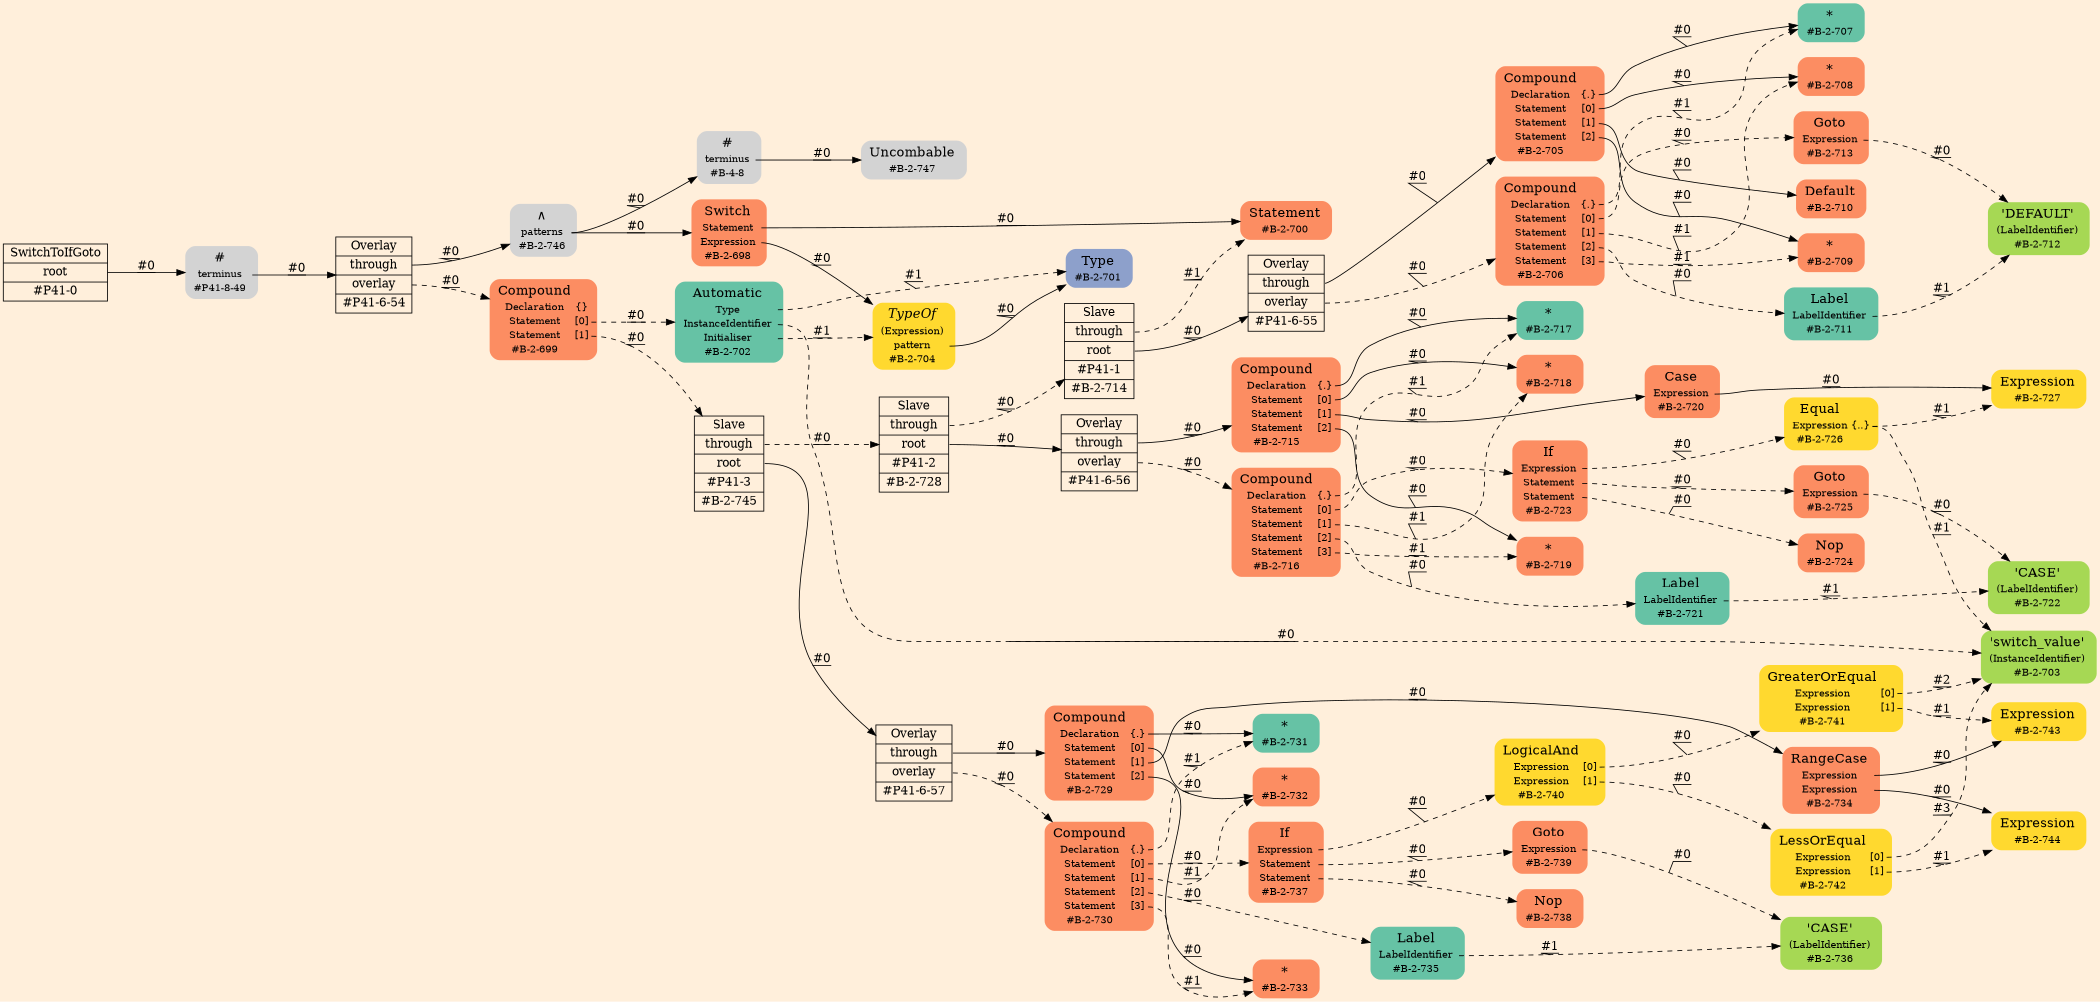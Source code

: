 digraph Inferno {
graph [
rankdir = "LR"
ranksep = 1.0
size = "14,20"
bgcolor = antiquewhite1
];
node [
];
"CR#P41-0" [
shape = "record"
fillcolor = "transparent"
label = "<fixed> SwitchToIfGoto | <port0> root | <port1> #P41-0"
style = "filled"
fontsize = "14"
fillcolor = antiquewhite1
];
"#P41-8-49" [
shape = "plaintext"
label = <<TABLE BORDER="0" CELLBORDER="0" CELLSPACING="0">
 <TR>
  <TD><FONT POINT-SIZE="16.0">#</FONT></TD>
  <TD></TD>
 </TR>
 <TR>
  <TD>terminus</TD>
  <TD PORT="port0"></TD>
 </TR>
 <TR>
  <TD>#P41-8-49</TD>
  <TD PORT="port1"></TD>
 </TR>
</TABLE>>
style = "rounded,filled"
fontsize = "12"
];
"#P41-6-54" [
shape = "record"
label = "<fixed> Overlay | <port0> through | <port1> overlay | <port2> #P41-6-54"
style = "filled"
fontsize = "14"
fillcolor = antiquewhite1
];
"#B-2-746" [
shape = "plaintext"
label = <<TABLE BORDER="0" CELLBORDER="0" CELLSPACING="0">
 <TR>
  <TD><FONT POINT-SIZE="16.0">∧</FONT></TD>
  <TD></TD>
 </TR>
 <TR>
  <TD>patterns</TD>
  <TD PORT="port0"></TD>
 </TR>
 <TR>
  <TD>#B-2-746</TD>
  <TD PORT="port1"></TD>
 </TR>
</TABLE>>
style = "rounded,filled"
fontsize = "12"
];
"#B-2-698" [
shape = "plaintext"
fillcolor = "/set28/2"
label = <<TABLE BORDER="0" CELLBORDER="0" CELLSPACING="0">
 <TR>
  <TD><FONT POINT-SIZE="16.0">Switch</FONT></TD>
  <TD></TD>
 </TR>
 <TR>
  <TD>Statement</TD>
  <TD PORT="port0"></TD>
 </TR>
 <TR>
  <TD>Expression</TD>
  <TD PORT="port1"></TD>
 </TR>
 <TR>
  <TD>#B-2-698</TD>
  <TD PORT="port2"></TD>
 </TR>
</TABLE>>
style = "rounded,filled"
fontsize = "12"
];
"#B-2-700" [
shape = "plaintext"
fillcolor = "/set28/2"
label = <<TABLE BORDER="0" CELLBORDER="0" CELLSPACING="0">
 <TR>
  <TD><FONT POINT-SIZE="16.0">Statement</FONT></TD>
  <TD></TD>
 </TR>
 <TR>
  <TD>#B-2-700</TD>
  <TD PORT="port0"></TD>
 </TR>
</TABLE>>
style = "rounded,filled"
fontsize = "12"
];
"#B-2-704" [
shape = "plaintext"
fillcolor = "/set28/6"
label = <<TABLE BORDER="0" CELLBORDER="0" CELLSPACING="0">
 <TR>
  <TD><FONT POINT-SIZE="16.0"><I>TypeOf</I></FONT></TD>
  <TD></TD>
 </TR>
 <TR>
  <TD>(Expression)</TD>
  <TD PORT="port0"></TD>
 </TR>
 <TR>
  <TD>pattern</TD>
  <TD PORT="port1"></TD>
 </TR>
 <TR>
  <TD>#B-2-704</TD>
  <TD PORT="port2"></TD>
 </TR>
</TABLE>>
style = "rounded,filled"
fontsize = "12"
];
"#B-2-701" [
shape = "plaintext"
fillcolor = "/set28/3"
label = <<TABLE BORDER="0" CELLBORDER="0" CELLSPACING="0">
 <TR>
  <TD><FONT POINT-SIZE="16.0">Type</FONT></TD>
  <TD></TD>
 </TR>
 <TR>
  <TD>#B-2-701</TD>
  <TD PORT="port0"></TD>
 </TR>
</TABLE>>
style = "rounded,filled"
fontsize = "12"
];
"#B-4-8" [
shape = "plaintext"
label = <<TABLE BORDER="0" CELLBORDER="0" CELLSPACING="0">
 <TR>
  <TD><FONT POINT-SIZE="16.0">#</FONT></TD>
  <TD></TD>
 </TR>
 <TR>
  <TD>terminus</TD>
  <TD PORT="port0"></TD>
 </TR>
 <TR>
  <TD>#B-4-8</TD>
  <TD PORT="port1"></TD>
 </TR>
</TABLE>>
style = "rounded,filled"
fontsize = "12"
];
"#B-2-747" [
shape = "plaintext"
label = <<TABLE BORDER="0" CELLBORDER="0" CELLSPACING="0">
 <TR>
  <TD><FONT POINT-SIZE="16.0">Uncombable</FONT></TD>
  <TD></TD>
 </TR>
 <TR>
  <TD>#B-2-747</TD>
  <TD PORT="port0"></TD>
 </TR>
</TABLE>>
style = "rounded,filled"
fontsize = "12"
];
"#B-2-699" [
shape = "plaintext"
fillcolor = "/set28/2"
label = <<TABLE BORDER="0" CELLBORDER="0" CELLSPACING="0">
 <TR>
  <TD><FONT POINT-SIZE="16.0">Compound</FONT></TD>
  <TD></TD>
 </TR>
 <TR>
  <TD>Declaration</TD>
  <TD PORT="port0">{}</TD>
 </TR>
 <TR>
  <TD>Statement</TD>
  <TD PORT="port1">[0]</TD>
 </TR>
 <TR>
  <TD>Statement</TD>
  <TD PORT="port2">[1]</TD>
 </TR>
 <TR>
  <TD>#B-2-699</TD>
  <TD PORT="port3"></TD>
 </TR>
</TABLE>>
style = "rounded,filled"
fontsize = "12"
];
"#B-2-702" [
shape = "plaintext"
fillcolor = "/set28/1"
label = <<TABLE BORDER="0" CELLBORDER="0" CELLSPACING="0">
 <TR>
  <TD><FONT POINT-SIZE="16.0">Automatic</FONT></TD>
  <TD></TD>
 </TR>
 <TR>
  <TD>Type</TD>
  <TD PORT="port0"></TD>
 </TR>
 <TR>
  <TD>InstanceIdentifier</TD>
  <TD PORT="port1"></TD>
 </TR>
 <TR>
  <TD>Initialiser</TD>
  <TD PORT="port2"></TD>
 </TR>
 <TR>
  <TD>#B-2-702</TD>
  <TD PORT="port3"></TD>
 </TR>
</TABLE>>
style = "rounded,filled"
fontsize = "12"
];
"#B-2-703" [
shape = "plaintext"
fillcolor = "/set28/5"
label = <<TABLE BORDER="0" CELLBORDER="0" CELLSPACING="0">
 <TR>
  <TD><FONT POINT-SIZE="16.0">'switch_value'</FONT></TD>
  <TD></TD>
 </TR>
 <TR>
  <TD>(InstanceIdentifier)</TD>
  <TD PORT="port0"></TD>
 </TR>
 <TR>
  <TD>#B-2-703</TD>
  <TD PORT="port1"></TD>
 </TR>
</TABLE>>
style = "rounded,filled"
fontsize = "12"
];
"#B-2-745" [
shape = "record"
fillcolor = "/set28/2"
label = "<fixed> Slave | <port0> through | <port1> root | <port2> #P41-3 | <port3> #B-2-745"
style = "filled"
fontsize = "14"
fillcolor = antiquewhite1
];
"#B-2-728" [
shape = "record"
fillcolor = "/set28/2"
label = "<fixed> Slave | <port0> through | <port1> root | <port2> #P41-2 | <port3> #B-2-728"
style = "filled"
fontsize = "14"
fillcolor = antiquewhite1
];
"#B-2-714" [
shape = "record"
fillcolor = "/set28/2"
label = "<fixed> Slave | <port0> through | <port1> root | <port2> #P41-1 | <port3> #B-2-714"
style = "filled"
fontsize = "14"
fillcolor = antiquewhite1
];
"#P41-6-55" [
shape = "record"
label = "<fixed> Overlay | <port0> through | <port1> overlay | <port2> #P41-6-55"
style = "filled"
fontsize = "14"
fillcolor = antiquewhite1
];
"#B-2-705" [
shape = "plaintext"
fillcolor = "/set28/2"
label = <<TABLE BORDER="0" CELLBORDER="0" CELLSPACING="0">
 <TR>
  <TD><FONT POINT-SIZE="16.0">Compound</FONT></TD>
  <TD></TD>
 </TR>
 <TR>
  <TD>Declaration</TD>
  <TD PORT="port0">{.}</TD>
 </TR>
 <TR>
  <TD>Statement</TD>
  <TD PORT="port1">[0]</TD>
 </TR>
 <TR>
  <TD>Statement</TD>
  <TD PORT="port2">[1]</TD>
 </TR>
 <TR>
  <TD>Statement</TD>
  <TD PORT="port3">[2]</TD>
 </TR>
 <TR>
  <TD>#B-2-705</TD>
  <TD PORT="port4"></TD>
 </TR>
</TABLE>>
style = "rounded,filled"
fontsize = "12"
];
"#B-2-707" [
shape = "plaintext"
fillcolor = "/set28/1"
label = <<TABLE BORDER="0" CELLBORDER="0" CELLSPACING="0">
 <TR>
  <TD><FONT POINT-SIZE="16.0">*</FONT></TD>
  <TD></TD>
 </TR>
 <TR>
  <TD>#B-2-707</TD>
  <TD PORT="port0"></TD>
 </TR>
</TABLE>>
style = "rounded,filled"
fontsize = "12"
];
"#B-2-708" [
shape = "plaintext"
fillcolor = "/set28/2"
label = <<TABLE BORDER="0" CELLBORDER="0" CELLSPACING="0">
 <TR>
  <TD><FONT POINT-SIZE="16.0">*</FONT></TD>
  <TD></TD>
 </TR>
 <TR>
  <TD>#B-2-708</TD>
  <TD PORT="port0"></TD>
 </TR>
</TABLE>>
style = "rounded,filled"
fontsize = "12"
];
"#B-2-710" [
shape = "plaintext"
fillcolor = "/set28/2"
label = <<TABLE BORDER="0" CELLBORDER="0" CELLSPACING="0">
 <TR>
  <TD><FONT POINT-SIZE="16.0">Default</FONT></TD>
  <TD></TD>
 </TR>
 <TR>
  <TD>#B-2-710</TD>
  <TD PORT="port0"></TD>
 </TR>
</TABLE>>
style = "rounded,filled"
fontsize = "12"
];
"#B-2-709" [
shape = "plaintext"
fillcolor = "/set28/2"
label = <<TABLE BORDER="0" CELLBORDER="0" CELLSPACING="0">
 <TR>
  <TD><FONT POINT-SIZE="16.0">*</FONT></TD>
  <TD></TD>
 </TR>
 <TR>
  <TD>#B-2-709</TD>
  <TD PORT="port0"></TD>
 </TR>
</TABLE>>
style = "rounded,filled"
fontsize = "12"
];
"#B-2-706" [
shape = "plaintext"
fillcolor = "/set28/2"
label = <<TABLE BORDER="0" CELLBORDER="0" CELLSPACING="0">
 <TR>
  <TD><FONT POINT-SIZE="16.0">Compound</FONT></TD>
  <TD></TD>
 </TR>
 <TR>
  <TD>Declaration</TD>
  <TD PORT="port0">{.}</TD>
 </TR>
 <TR>
  <TD>Statement</TD>
  <TD PORT="port1">[0]</TD>
 </TR>
 <TR>
  <TD>Statement</TD>
  <TD PORT="port2">[1]</TD>
 </TR>
 <TR>
  <TD>Statement</TD>
  <TD PORT="port3">[2]</TD>
 </TR>
 <TR>
  <TD>Statement</TD>
  <TD PORT="port4">[3]</TD>
 </TR>
 <TR>
  <TD>#B-2-706</TD>
  <TD PORT="port5"></TD>
 </TR>
</TABLE>>
style = "rounded,filled"
fontsize = "12"
];
"#B-2-713" [
shape = "plaintext"
fillcolor = "/set28/2"
label = <<TABLE BORDER="0" CELLBORDER="0" CELLSPACING="0">
 <TR>
  <TD><FONT POINT-SIZE="16.0">Goto</FONT></TD>
  <TD></TD>
 </TR>
 <TR>
  <TD>Expression</TD>
  <TD PORT="port0"></TD>
 </TR>
 <TR>
  <TD>#B-2-713</TD>
  <TD PORT="port1"></TD>
 </TR>
</TABLE>>
style = "rounded,filled"
fontsize = "12"
];
"#B-2-712" [
shape = "plaintext"
fillcolor = "/set28/5"
label = <<TABLE BORDER="0" CELLBORDER="0" CELLSPACING="0">
 <TR>
  <TD><FONT POINT-SIZE="16.0">'DEFAULT'</FONT></TD>
  <TD></TD>
 </TR>
 <TR>
  <TD>(LabelIdentifier)</TD>
  <TD PORT="port0"></TD>
 </TR>
 <TR>
  <TD>#B-2-712</TD>
  <TD PORT="port1"></TD>
 </TR>
</TABLE>>
style = "rounded,filled"
fontsize = "12"
];
"#B-2-711" [
shape = "plaintext"
fillcolor = "/set28/1"
label = <<TABLE BORDER="0" CELLBORDER="0" CELLSPACING="0">
 <TR>
  <TD><FONT POINT-SIZE="16.0">Label</FONT></TD>
  <TD></TD>
 </TR>
 <TR>
  <TD>LabelIdentifier</TD>
  <TD PORT="port0"></TD>
 </TR>
 <TR>
  <TD>#B-2-711</TD>
  <TD PORT="port1"></TD>
 </TR>
</TABLE>>
style = "rounded,filled"
fontsize = "12"
];
"#P41-6-56" [
shape = "record"
label = "<fixed> Overlay | <port0> through | <port1> overlay | <port2> #P41-6-56"
style = "filled"
fontsize = "14"
fillcolor = antiquewhite1
];
"#B-2-715" [
shape = "plaintext"
fillcolor = "/set28/2"
label = <<TABLE BORDER="0" CELLBORDER="0" CELLSPACING="0">
 <TR>
  <TD><FONT POINT-SIZE="16.0">Compound</FONT></TD>
  <TD></TD>
 </TR>
 <TR>
  <TD>Declaration</TD>
  <TD PORT="port0">{.}</TD>
 </TR>
 <TR>
  <TD>Statement</TD>
  <TD PORT="port1">[0]</TD>
 </TR>
 <TR>
  <TD>Statement</TD>
  <TD PORT="port2">[1]</TD>
 </TR>
 <TR>
  <TD>Statement</TD>
  <TD PORT="port3">[2]</TD>
 </TR>
 <TR>
  <TD>#B-2-715</TD>
  <TD PORT="port4"></TD>
 </TR>
</TABLE>>
style = "rounded,filled"
fontsize = "12"
];
"#B-2-717" [
shape = "plaintext"
fillcolor = "/set28/1"
label = <<TABLE BORDER="0" CELLBORDER="0" CELLSPACING="0">
 <TR>
  <TD><FONT POINT-SIZE="16.0">*</FONT></TD>
  <TD></TD>
 </TR>
 <TR>
  <TD>#B-2-717</TD>
  <TD PORT="port0"></TD>
 </TR>
</TABLE>>
style = "rounded,filled"
fontsize = "12"
];
"#B-2-718" [
shape = "plaintext"
fillcolor = "/set28/2"
label = <<TABLE BORDER="0" CELLBORDER="0" CELLSPACING="0">
 <TR>
  <TD><FONT POINT-SIZE="16.0">*</FONT></TD>
  <TD></TD>
 </TR>
 <TR>
  <TD>#B-2-718</TD>
  <TD PORT="port0"></TD>
 </TR>
</TABLE>>
style = "rounded,filled"
fontsize = "12"
];
"#B-2-720" [
shape = "plaintext"
fillcolor = "/set28/2"
label = <<TABLE BORDER="0" CELLBORDER="0" CELLSPACING="0">
 <TR>
  <TD><FONT POINT-SIZE="16.0">Case</FONT></TD>
  <TD></TD>
 </TR>
 <TR>
  <TD>Expression</TD>
  <TD PORT="port0"></TD>
 </TR>
 <TR>
  <TD>#B-2-720</TD>
  <TD PORT="port1"></TD>
 </TR>
</TABLE>>
style = "rounded,filled"
fontsize = "12"
];
"#B-2-727" [
shape = "plaintext"
fillcolor = "/set28/6"
label = <<TABLE BORDER="0" CELLBORDER="0" CELLSPACING="0">
 <TR>
  <TD><FONT POINT-SIZE="16.0">Expression</FONT></TD>
  <TD></TD>
 </TR>
 <TR>
  <TD>#B-2-727</TD>
  <TD PORT="port0"></TD>
 </TR>
</TABLE>>
style = "rounded,filled"
fontsize = "12"
];
"#B-2-719" [
shape = "plaintext"
fillcolor = "/set28/2"
label = <<TABLE BORDER="0" CELLBORDER="0" CELLSPACING="0">
 <TR>
  <TD><FONT POINT-SIZE="16.0">*</FONT></TD>
  <TD></TD>
 </TR>
 <TR>
  <TD>#B-2-719</TD>
  <TD PORT="port0"></TD>
 </TR>
</TABLE>>
style = "rounded,filled"
fontsize = "12"
];
"#B-2-716" [
shape = "plaintext"
fillcolor = "/set28/2"
label = <<TABLE BORDER="0" CELLBORDER="0" CELLSPACING="0">
 <TR>
  <TD><FONT POINT-SIZE="16.0">Compound</FONT></TD>
  <TD></TD>
 </TR>
 <TR>
  <TD>Declaration</TD>
  <TD PORT="port0">{.}</TD>
 </TR>
 <TR>
  <TD>Statement</TD>
  <TD PORT="port1">[0]</TD>
 </TR>
 <TR>
  <TD>Statement</TD>
  <TD PORT="port2">[1]</TD>
 </TR>
 <TR>
  <TD>Statement</TD>
  <TD PORT="port3">[2]</TD>
 </TR>
 <TR>
  <TD>Statement</TD>
  <TD PORT="port4">[3]</TD>
 </TR>
 <TR>
  <TD>#B-2-716</TD>
  <TD PORT="port5"></TD>
 </TR>
</TABLE>>
style = "rounded,filled"
fontsize = "12"
];
"#B-2-723" [
shape = "plaintext"
fillcolor = "/set28/2"
label = <<TABLE BORDER="0" CELLBORDER="0" CELLSPACING="0">
 <TR>
  <TD><FONT POINT-SIZE="16.0">If</FONT></TD>
  <TD></TD>
 </TR>
 <TR>
  <TD>Expression</TD>
  <TD PORT="port0"></TD>
 </TR>
 <TR>
  <TD>Statement</TD>
  <TD PORT="port1"></TD>
 </TR>
 <TR>
  <TD>Statement</TD>
  <TD PORT="port2"></TD>
 </TR>
 <TR>
  <TD>#B-2-723</TD>
  <TD PORT="port3"></TD>
 </TR>
</TABLE>>
style = "rounded,filled"
fontsize = "12"
];
"#B-2-726" [
shape = "plaintext"
fillcolor = "/set28/6"
label = <<TABLE BORDER="0" CELLBORDER="0" CELLSPACING="0">
 <TR>
  <TD><FONT POINT-SIZE="16.0">Equal</FONT></TD>
  <TD></TD>
 </TR>
 <TR>
  <TD>Expression</TD>
  <TD PORT="port0">{..}</TD>
 </TR>
 <TR>
  <TD>#B-2-726</TD>
  <TD PORT="port1"></TD>
 </TR>
</TABLE>>
style = "rounded,filled"
fontsize = "12"
];
"#B-2-725" [
shape = "plaintext"
fillcolor = "/set28/2"
label = <<TABLE BORDER="0" CELLBORDER="0" CELLSPACING="0">
 <TR>
  <TD><FONT POINT-SIZE="16.0">Goto</FONT></TD>
  <TD></TD>
 </TR>
 <TR>
  <TD>Expression</TD>
  <TD PORT="port0"></TD>
 </TR>
 <TR>
  <TD>#B-2-725</TD>
  <TD PORT="port1"></TD>
 </TR>
</TABLE>>
style = "rounded,filled"
fontsize = "12"
];
"#B-2-722" [
shape = "plaintext"
fillcolor = "/set28/5"
label = <<TABLE BORDER="0" CELLBORDER="0" CELLSPACING="0">
 <TR>
  <TD><FONT POINT-SIZE="16.0">'CASE'</FONT></TD>
  <TD></TD>
 </TR>
 <TR>
  <TD>(LabelIdentifier)</TD>
  <TD PORT="port0"></TD>
 </TR>
 <TR>
  <TD>#B-2-722</TD>
  <TD PORT="port1"></TD>
 </TR>
</TABLE>>
style = "rounded,filled"
fontsize = "12"
];
"#B-2-724" [
shape = "plaintext"
fillcolor = "/set28/2"
label = <<TABLE BORDER="0" CELLBORDER="0" CELLSPACING="0">
 <TR>
  <TD><FONT POINT-SIZE="16.0">Nop</FONT></TD>
  <TD></TD>
 </TR>
 <TR>
  <TD>#B-2-724</TD>
  <TD PORT="port0"></TD>
 </TR>
</TABLE>>
style = "rounded,filled"
fontsize = "12"
];
"#B-2-721" [
shape = "plaintext"
fillcolor = "/set28/1"
label = <<TABLE BORDER="0" CELLBORDER="0" CELLSPACING="0">
 <TR>
  <TD><FONT POINT-SIZE="16.0">Label</FONT></TD>
  <TD></TD>
 </TR>
 <TR>
  <TD>LabelIdentifier</TD>
  <TD PORT="port0"></TD>
 </TR>
 <TR>
  <TD>#B-2-721</TD>
  <TD PORT="port1"></TD>
 </TR>
</TABLE>>
style = "rounded,filled"
fontsize = "12"
];
"#P41-6-57" [
shape = "record"
label = "<fixed> Overlay | <port0> through | <port1> overlay | <port2> #P41-6-57"
style = "filled"
fontsize = "14"
fillcolor = antiquewhite1
];
"#B-2-729" [
shape = "plaintext"
fillcolor = "/set28/2"
label = <<TABLE BORDER="0" CELLBORDER="0" CELLSPACING="0">
 <TR>
  <TD><FONT POINT-SIZE="16.0">Compound</FONT></TD>
  <TD></TD>
 </TR>
 <TR>
  <TD>Declaration</TD>
  <TD PORT="port0">{.}</TD>
 </TR>
 <TR>
  <TD>Statement</TD>
  <TD PORT="port1">[0]</TD>
 </TR>
 <TR>
  <TD>Statement</TD>
  <TD PORT="port2">[1]</TD>
 </TR>
 <TR>
  <TD>Statement</TD>
  <TD PORT="port3">[2]</TD>
 </TR>
 <TR>
  <TD>#B-2-729</TD>
  <TD PORT="port4"></TD>
 </TR>
</TABLE>>
style = "rounded,filled"
fontsize = "12"
];
"#B-2-731" [
shape = "plaintext"
fillcolor = "/set28/1"
label = <<TABLE BORDER="0" CELLBORDER="0" CELLSPACING="0">
 <TR>
  <TD><FONT POINT-SIZE="16.0">*</FONT></TD>
  <TD></TD>
 </TR>
 <TR>
  <TD>#B-2-731</TD>
  <TD PORT="port0"></TD>
 </TR>
</TABLE>>
style = "rounded,filled"
fontsize = "12"
];
"#B-2-732" [
shape = "plaintext"
fillcolor = "/set28/2"
label = <<TABLE BORDER="0" CELLBORDER="0" CELLSPACING="0">
 <TR>
  <TD><FONT POINT-SIZE="16.0">*</FONT></TD>
  <TD></TD>
 </TR>
 <TR>
  <TD>#B-2-732</TD>
  <TD PORT="port0"></TD>
 </TR>
</TABLE>>
style = "rounded,filled"
fontsize = "12"
];
"#B-2-734" [
shape = "plaintext"
fillcolor = "/set28/2"
label = <<TABLE BORDER="0" CELLBORDER="0" CELLSPACING="0">
 <TR>
  <TD><FONT POINT-SIZE="16.0">RangeCase</FONT></TD>
  <TD></TD>
 </TR>
 <TR>
  <TD>Expression</TD>
  <TD PORT="port0"></TD>
 </TR>
 <TR>
  <TD>Expression</TD>
  <TD PORT="port1"></TD>
 </TR>
 <TR>
  <TD>#B-2-734</TD>
  <TD PORT="port2"></TD>
 </TR>
</TABLE>>
style = "rounded,filled"
fontsize = "12"
];
"#B-2-743" [
shape = "plaintext"
fillcolor = "/set28/6"
label = <<TABLE BORDER="0" CELLBORDER="0" CELLSPACING="0">
 <TR>
  <TD><FONT POINT-SIZE="16.0">Expression</FONT></TD>
  <TD></TD>
 </TR>
 <TR>
  <TD>#B-2-743</TD>
  <TD PORT="port0"></TD>
 </TR>
</TABLE>>
style = "rounded,filled"
fontsize = "12"
];
"#B-2-744" [
shape = "plaintext"
fillcolor = "/set28/6"
label = <<TABLE BORDER="0" CELLBORDER="0" CELLSPACING="0">
 <TR>
  <TD><FONT POINT-SIZE="16.0">Expression</FONT></TD>
  <TD></TD>
 </TR>
 <TR>
  <TD>#B-2-744</TD>
  <TD PORT="port0"></TD>
 </TR>
</TABLE>>
style = "rounded,filled"
fontsize = "12"
];
"#B-2-733" [
shape = "plaintext"
fillcolor = "/set28/2"
label = <<TABLE BORDER="0" CELLBORDER="0" CELLSPACING="0">
 <TR>
  <TD><FONT POINT-SIZE="16.0">*</FONT></TD>
  <TD></TD>
 </TR>
 <TR>
  <TD>#B-2-733</TD>
  <TD PORT="port0"></TD>
 </TR>
</TABLE>>
style = "rounded,filled"
fontsize = "12"
];
"#B-2-730" [
shape = "plaintext"
fillcolor = "/set28/2"
label = <<TABLE BORDER="0" CELLBORDER="0" CELLSPACING="0">
 <TR>
  <TD><FONT POINT-SIZE="16.0">Compound</FONT></TD>
  <TD></TD>
 </TR>
 <TR>
  <TD>Declaration</TD>
  <TD PORT="port0">{.}</TD>
 </TR>
 <TR>
  <TD>Statement</TD>
  <TD PORT="port1">[0]</TD>
 </TR>
 <TR>
  <TD>Statement</TD>
  <TD PORT="port2">[1]</TD>
 </TR>
 <TR>
  <TD>Statement</TD>
  <TD PORT="port3">[2]</TD>
 </TR>
 <TR>
  <TD>Statement</TD>
  <TD PORT="port4">[3]</TD>
 </TR>
 <TR>
  <TD>#B-2-730</TD>
  <TD PORT="port5"></TD>
 </TR>
</TABLE>>
style = "rounded,filled"
fontsize = "12"
];
"#B-2-737" [
shape = "plaintext"
fillcolor = "/set28/2"
label = <<TABLE BORDER="0" CELLBORDER="0" CELLSPACING="0">
 <TR>
  <TD><FONT POINT-SIZE="16.0">If</FONT></TD>
  <TD></TD>
 </TR>
 <TR>
  <TD>Expression</TD>
  <TD PORT="port0"></TD>
 </TR>
 <TR>
  <TD>Statement</TD>
  <TD PORT="port1"></TD>
 </TR>
 <TR>
  <TD>Statement</TD>
  <TD PORT="port2"></TD>
 </TR>
 <TR>
  <TD>#B-2-737</TD>
  <TD PORT="port3"></TD>
 </TR>
</TABLE>>
style = "rounded,filled"
fontsize = "12"
];
"#B-2-740" [
shape = "plaintext"
fillcolor = "/set28/6"
label = <<TABLE BORDER="0" CELLBORDER="0" CELLSPACING="0">
 <TR>
  <TD><FONT POINT-SIZE="16.0">LogicalAnd</FONT></TD>
  <TD></TD>
 </TR>
 <TR>
  <TD>Expression</TD>
  <TD PORT="port0">[0]</TD>
 </TR>
 <TR>
  <TD>Expression</TD>
  <TD PORT="port1">[1]</TD>
 </TR>
 <TR>
  <TD>#B-2-740</TD>
  <TD PORT="port2"></TD>
 </TR>
</TABLE>>
style = "rounded,filled"
fontsize = "12"
];
"#B-2-741" [
shape = "plaintext"
fillcolor = "/set28/6"
label = <<TABLE BORDER="0" CELLBORDER="0" CELLSPACING="0">
 <TR>
  <TD><FONT POINT-SIZE="16.0">GreaterOrEqual</FONT></TD>
  <TD></TD>
 </TR>
 <TR>
  <TD>Expression</TD>
  <TD PORT="port0">[0]</TD>
 </TR>
 <TR>
  <TD>Expression</TD>
  <TD PORT="port1">[1]</TD>
 </TR>
 <TR>
  <TD>#B-2-741</TD>
  <TD PORT="port2"></TD>
 </TR>
</TABLE>>
style = "rounded,filled"
fontsize = "12"
];
"#B-2-742" [
shape = "plaintext"
fillcolor = "/set28/6"
label = <<TABLE BORDER="0" CELLBORDER="0" CELLSPACING="0">
 <TR>
  <TD><FONT POINT-SIZE="16.0">LessOrEqual</FONT></TD>
  <TD></TD>
 </TR>
 <TR>
  <TD>Expression</TD>
  <TD PORT="port0">[0]</TD>
 </TR>
 <TR>
  <TD>Expression</TD>
  <TD PORT="port1">[1]</TD>
 </TR>
 <TR>
  <TD>#B-2-742</TD>
  <TD PORT="port2"></TD>
 </TR>
</TABLE>>
style = "rounded,filled"
fontsize = "12"
];
"#B-2-739" [
shape = "plaintext"
fillcolor = "/set28/2"
label = <<TABLE BORDER="0" CELLBORDER="0" CELLSPACING="0">
 <TR>
  <TD><FONT POINT-SIZE="16.0">Goto</FONT></TD>
  <TD></TD>
 </TR>
 <TR>
  <TD>Expression</TD>
  <TD PORT="port0"></TD>
 </TR>
 <TR>
  <TD>#B-2-739</TD>
  <TD PORT="port1"></TD>
 </TR>
</TABLE>>
style = "rounded,filled"
fontsize = "12"
];
"#B-2-736" [
shape = "plaintext"
fillcolor = "/set28/5"
label = <<TABLE BORDER="0" CELLBORDER="0" CELLSPACING="0">
 <TR>
  <TD><FONT POINT-SIZE="16.0">'CASE'</FONT></TD>
  <TD></TD>
 </TR>
 <TR>
  <TD>(LabelIdentifier)</TD>
  <TD PORT="port0"></TD>
 </TR>
 <TR>
  <TD>#B-2-736</TD>
  <TD PORT="port1"></TD>
 </TR>
</TABLE>>
style = "rounded,filled"
fontsize = "12"
];
"#B-2-738" [
shape = "plaintext"
fillcolor = "/set28/2"
label = <<TABLE BORDER="0" CELLBORDER="0" CELLSPACING="0">
 <TR>
  <TD><FONT POINT-SIZE="16.0">Nop</FONT></TD>
  <TD></TD>
 </TR>
 <TR>
  <TD>#B-2-738</TD>
  <TD PORT="port0"></TD>
 </TR>
</TABLE>>
style = "rounded,filled"
fontsize = "12"
];
"#B-2-735" [
shape = "plaintext"
fillcolor = "/set28/1"
label = <<TABLE BORDER="0" CELLBORDER="0" CELLSPACING="0">
 <TR>
  <TD><FONT POINT-SIZE="16.0">Label</FONT></TD>
  <TD></TD>
 </TR>
 <TR>
  <TD>LabelIdentifier</TD>
  <TD PORT="port0"></TD>
 </TR>
 <TR>
  <TD>#B-2-735</TD>
  <TD PORT="port1"></TD>
 </TR>
</TABLE>>
style = "rounded,filled"
fontsize = "12"
];
"CR#P41-0":port0 -> "#P41-8-49" [style="solid"
label = "#0"
decorate = true
];
"#P41-8-49":port0 -> "#P41-6-54" [style="solid"
label = "#0"
decorate = true
];
"#P41-6-54":port0 -> "#B-2-746" [style="solid"
label = "#0"
decorate = true
];
"#P41-6-54":port1 -> "#B-2-699" [style="dashed"
label = "#0"
decorate = true
];
"#B-2-746":port0 -> "#B-2-698" [style="solid"
label = "#0"
decorate = true
];
"#B-2-746":port0 -> "#B-4-8" [style="solid"
label = "#0"
decorate = true
];
"#B-2-698":port0 -> "#B-2-700" [style="solid"
label = "#0"
decorate = true
];
"#B-2-698":port1 -> "#B-2-704" [style="solid"
label = "#0"
decorate = true
];
"#B-2-704":port1 -> "#B-2-701" [style="solid"
label = "#0"
decorate = true
];
"#B-4-8":port0 -> "#B-2-747" [style="solid"
label = "#0"
decorate = true
];
"#B-2-699":port1 -> "#B-2-702" [style="dashed"
label = "#0"
decorate = true
];
"#B-2-699":port2 -> "#B-2-745" [style="dashed"
label = "#0"
decorate = true
];
"#B-2-702":port0 -> "#B-2-701" [style="dashed"
label = "#1"
decorate = true
];
"#B-2-702":port1 -> "#B-2-703" [style="dashed"
label = "#0"
decorate = true
];
"#B-2-702":port2 -> "#B-2-704" [style="dashed"
label = "#1"
decorate = true
];
"#B-2-745":port0 -> "#B-2-728" [style="dashed"
label = "#0"
decorate = true
];
"#B-2-745":port1 -> "#P41-6-57" [style="solid"
label = "#0"
decorate = true
];
"#B-2-728":port0 -> "#B-2-714" [style="dashed"
label = "#0"
decorate = true
];
"#B-2-728":port1 -> "#P41-6-56" [style="solid"
label = "#0"
decorate = true
];
"#B-2-714":port0 -> "#B-2-700" [style="dashed"
label = "#1"
decorate = true
];
"#B-2-714":port1 -> "#P41-6-55" [style="solid"
label = "#0"
decorate = true
];
"#P41-6-55":port0 -> "#B-2-705" [style="solid"
label = "#0"
decorate = true
];
"#P41-6-55":port1 -> "#B-2-706" [style="dashed"
label = "#0"
decorate = true
];
"#B-2-705":port0 -> "#B-2-707" [style="solid"
label = "#0"
decorate = true
];
"#B-2-705":port1 -> "#B-2-708" [style="solid"
label = "#0"
decorate = true
];
"#B-2-705":port2 -> "#B-2-710" [style="solid"
label = "#0"
decorate = true
];
"#B-2-705":port3 -> "#B-2-709" [style="solid"
label = "#0"
decorate = true
];
"#B-2-706":port0 -> "#B-2-707" [style="dashed"
label = "#1"
decorate = true
];
"#B-2-706":port1 -> "#B-2-713" [style="dashed"
label = "#0"
decorate = true
];
"#B-2-706":port2 -> "#B-2-708" [style="dashed"
label = "#1"
decorate = true
];
"#B-2-706":port3 -> "#B-2-711" [style="dashed"
label = "#0"
decorate = true
];
"#B-2-706":port4 -> "#B-2-709" [style="dashed"
label = "#1"
decorate = true
];
"#B-2-713":port0 -> "#B-2-712" [style="dashed"
label = "#0"
decorate = true
];
"#B-2-711":port0 -> "#B-2-712" [style="dashed"
label = "#1"
decorate = true
];
"#P41-6-56":port0 -> "#B-2-715" [style="solid"
label = "#0"
decorate = true
];
"#P41-6-56":port1 -> "#B-2-716" [style="dashed"
label = "#0"
decorate = true
];
"#B-2-715":port0 -> "#B-2-717" [style="solid"
label = "#0"
decorate = true
];
"#B-2-715":port1 -> "#B-2-718" [style="solid"
label = "#0"
decorate = true
];
"#B-2-715":port2 -> "#B-2-720" [style="solid"
label = "#0"
decorate = true
];
"#B-2-715":port3 -> "#B-2-719" [style="solid"
label = "#0"
decorate = true
];
"#B-2-720":port0 -> "#B-2-727" [style="solid"
label = "#0"
decorate = true
];
"#B-2-716":port0 -> "#B-2-717" [style="dashed"
label = "#1"
decorate = true
];
"#B-2-716":port1 -> "#B-2-723" [style="dashed"
label = "#0"
decorate = true
];
"#B-2-716":port2 -> "#B-2-718" [style="dashed"
label = "#1"
decorate = true
];
"#B-2-716":port3 -> "#B-2-721" [style="dashed"
label = "#0"
decorate = true
];
"#B-2-716":port4 -> "#B-2-719" [style="dashed"
label = "#1"
decorate = true
];
"#B-2-723":port0 -> "#B-2-726" [style="dashed"
label = "#0"
decorate = true
];
"#B-2-723":port1 -> "#B-2-725" [style="dashed"
label = "#0"
decorate = true
];
"#B-2-723":port2 -> "#B-2-724" [style="dashed"
label = "#0"
decorate = true
];
"#B-2-726":port0 -> "#B-2-703" [style="dashed"
label = "#1"
decorate = true
];
"#B-2-726":port0 -> "#B-2-727" [style="dashed"
label = "#1"
decorate = true
];
"#B-2-725":port0 -> "#B-2-722" [style="dashed"
label = "#0"
decorate = true
];
"#B-2-721":port0 -> "#B-2-722" [style="dashed"
label = "#1"
decorate = true
];
"#P41-6-57":port0 -> "#B-2-729" [style="solid"
label = "#0"
decorate = true
];
"#P41-6-57":port1 -> "#B-2-730" [style="dashed"
label = "#0"
decorate = true
];
"#B-2-729":port0 -> "#B-2-731" [style="solid"
label = "#0"
decorate = true
];
"#B-2-729":port1 -> "#B-2-732" [style="solid"
label = "#0"
decorate = true
];
"#B-2-729":port2 -> "#B-2-734" [style="solid"
label = "#0"
decorate = true
];
"#B-2-729":port3 -> "#B-2-733" [style="solid"
label = "#0"
decorate = true
];
"#B-2-734":port0 -> "#B-2-743" [style="solid"
label = "#0"
decorate = true
];
"#B-2-734":port1 -> "#B-2-744" [style="solid"
label = "#0"
decorate = true
];
"#B-2-730":port0 -> "#B-2-731" [style="dashed"
label = "#1"
decorate = true
];
"#B-2-730":port1 -> "#B-2-737" [style="dashed"
label = "#0"
decorate = true
];
"#B-2-730":port2 -> "#B-2-732" [style="dashed"
label = "#1"
decorate = true
];
"#B-2-730":port3 -> "#B-2-735" [style="dashed"
label = "#0"
decorate = true
];
"#B-2-730":port4 -> "#B-2-733" [style="dashed"
label = "#1"
decorate = true
];
"#B-2-737":port0 -> "#B-2-740" [style="dashed"
label = "#0"
decorate = true
];
"#B-2-737":port1 -> "#B-2-739" [style="dashed"
label = "#0"
decorate = true
];
"#B-2-737":port2 -> "#B-2-738" [style="dashed"
label = "#0"
decorate = true
];
"#B-2-740":port0 -> "#B-2-741" [style="dashed"
label = "#0"
decorate = true
];
"#B-2-740":port1 -> "#B-2-742" [style="dashed"
label = "#0"
decorate = true
];
"#B-2-741":port0 -> "#B-2-703" [style="dashed"
label = "#2"
decorate = true
];
"#B-2-741":port1 -> "#B-2-743" [style="dashed"
label = "#1"
decorate = true
];
"#B-2-742":port0 -> "#B-2-703" [style="dashed"
label = "#3"
decorate = true
];
"#B-2-742":port1 -> "#B-2-744" [style="dashed"
label = "#1"
decorate = true
];
"#B-2-739":port0 -> "#B-2-736" [style="dashed"
label = "#0"
decorate = true
];
"#B-2-735":port0 -> "#B-2-736" [style="dashed"
label = "#1"
decorate = true
];
}
